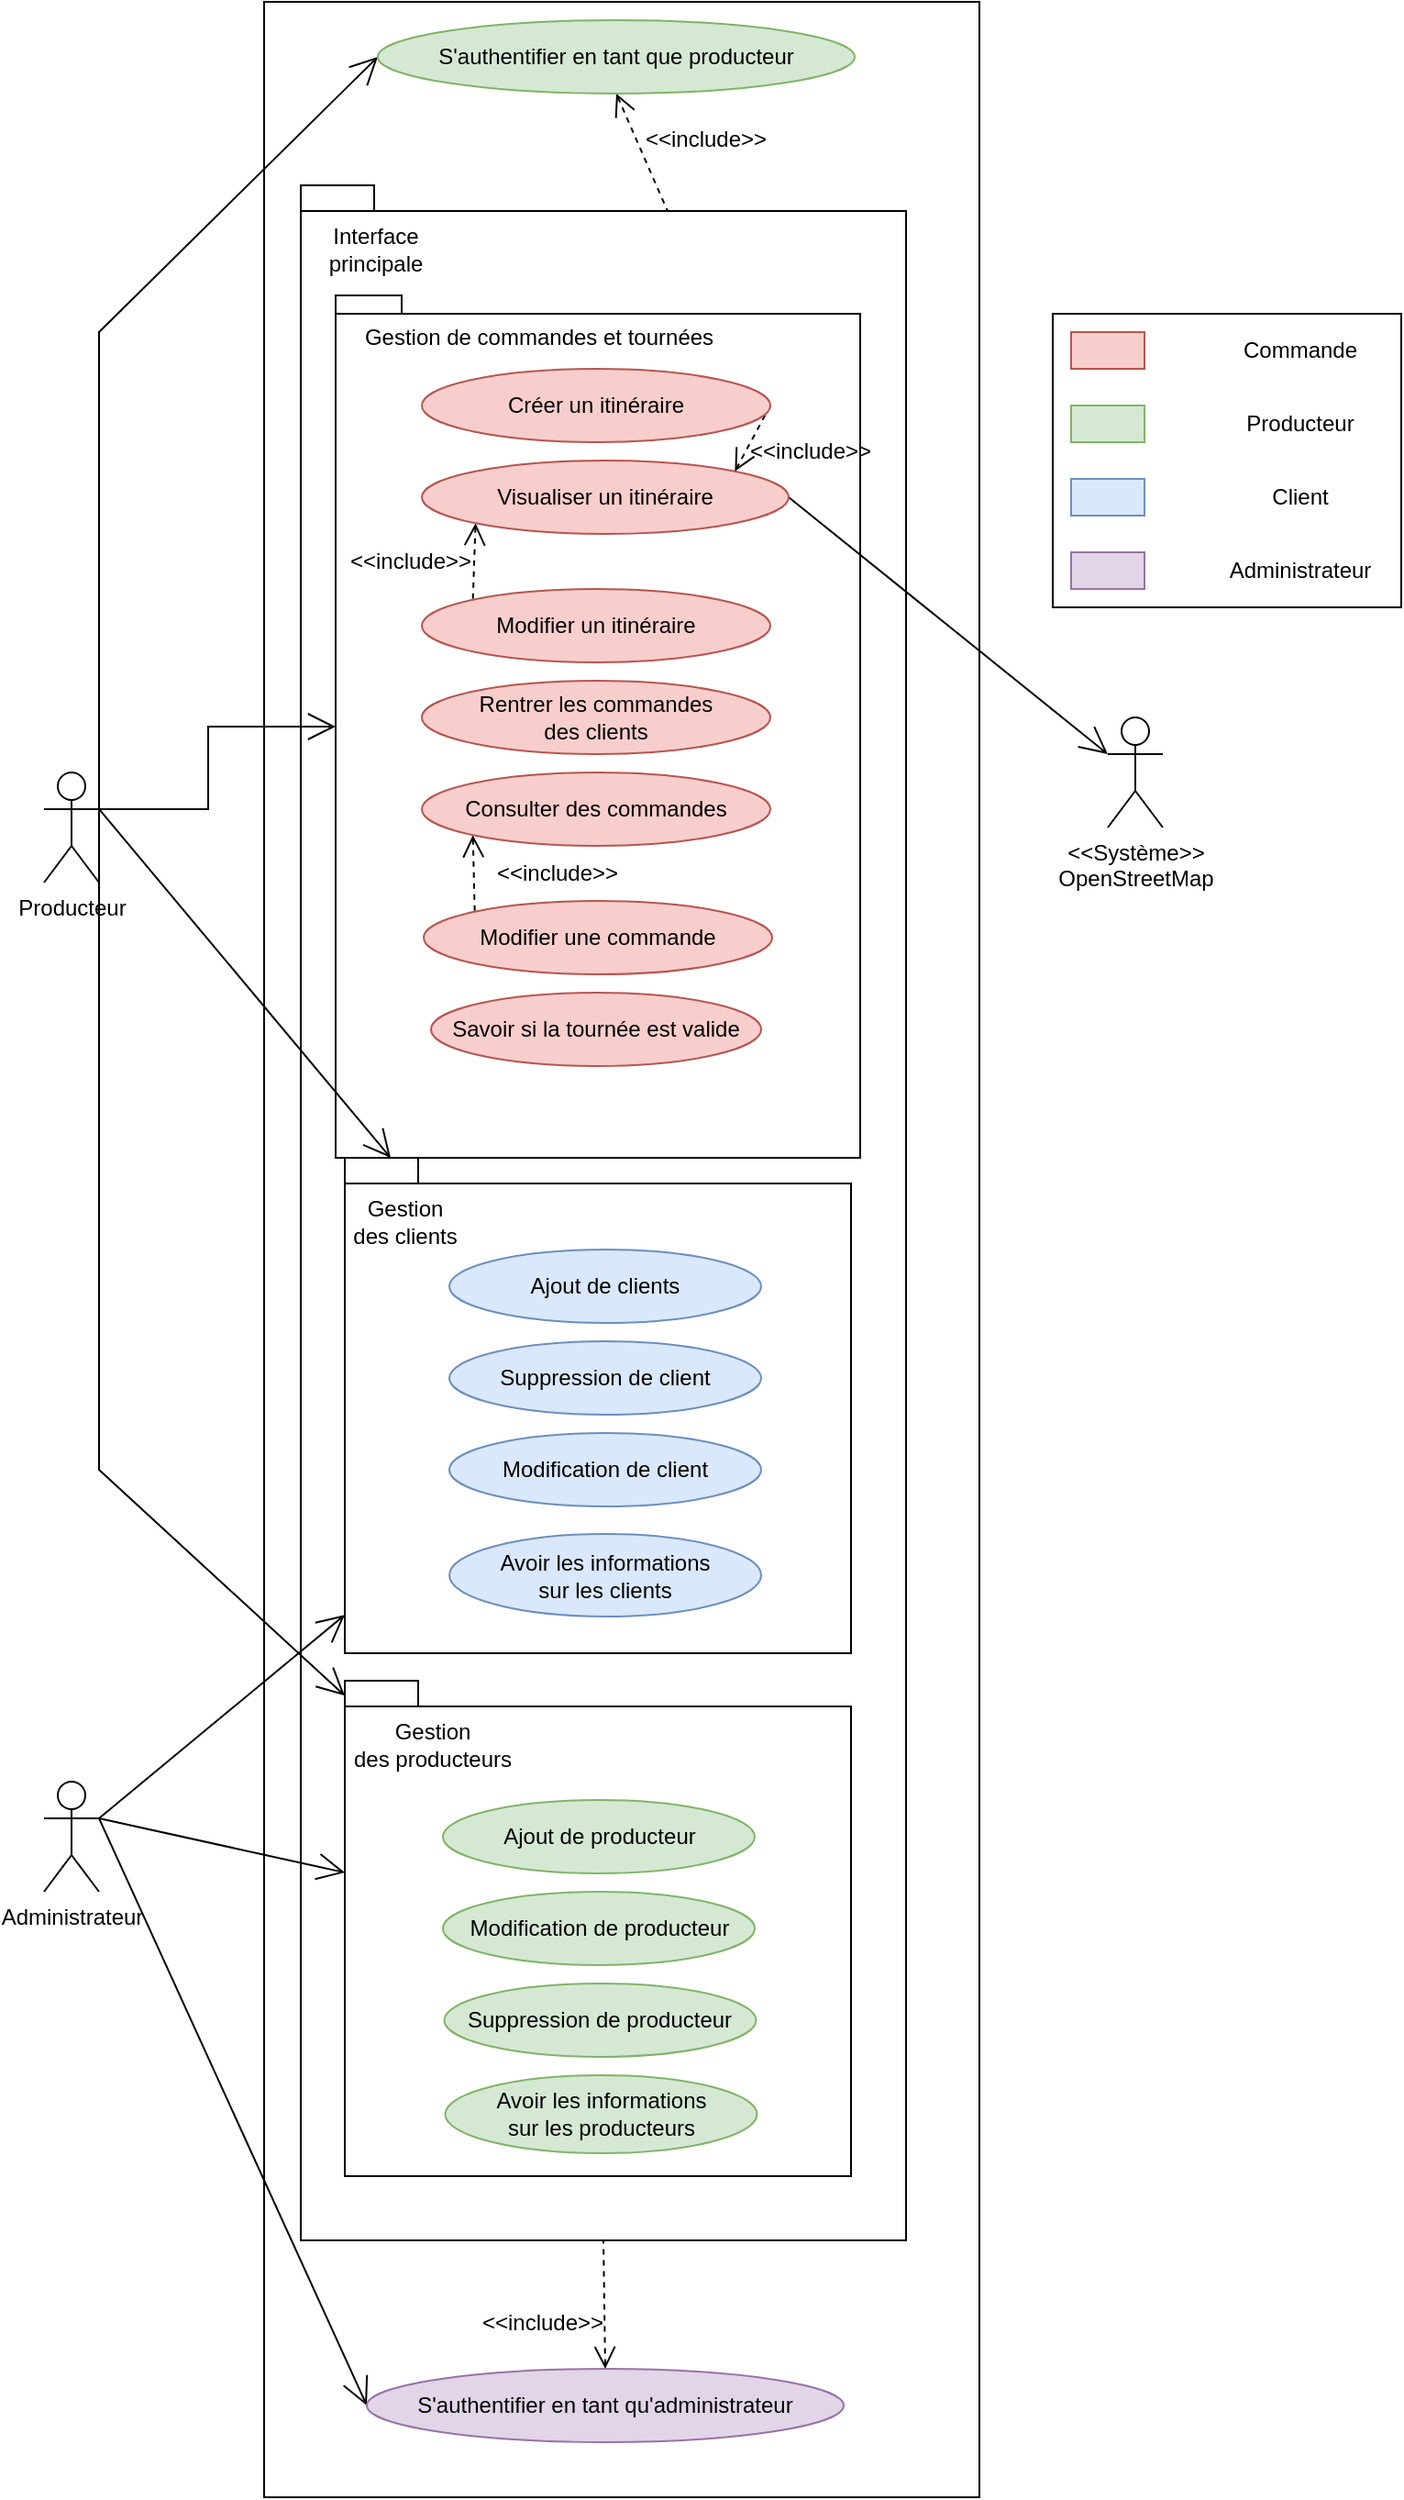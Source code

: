<mxfile version="20.6.0" type="device"><diagram id="-vgb92WjjS_-MJ9FYiEt" name="Page-1"><mxGraphModel dx="1422" dy="1913" grid="1" gridSize="10" guides="1" tooltips="1" connect="1" arrows="1" fold="1" page="1" pageScale="1" pageWidth="827" pageHeight="1169" math="0" shadow="0"><root><mxCell id="0"/><mxCell id="1" parent="0"/><mxCell id="OSePSIK68hOwo7QI4U12-21" value="" style="rounded=0;whiteSpace=wrap;html=1;" parent="1" vertex="1"><mxGeometry x="160" y="-210" width="390" height="1360" as="geometry"/></mxCell><mxCell id="9WSBOR1kgb82dO8Bqk2E-13" value="" style="shape=folder;fontStyle=1;spacingTop=10;tabWidth=40;tabHeight=14;tabPosition=left;html=1;" parent="1" vertex="1"><mxGeometry x="180" y="-110" width="330" height="1120" as="geometry"/></mxCell><mxCell id="F1G1_5bh7hSm5FdIDjAG-1" value="" style="shape=folder;fontStyle=1;tabWidth=36;tabHeight=10;tabPosition=left;html=1;boundedLbl=1;" vertex="1" parent="1"><mxGeometry x="199" y="-50" width="286" height="470" as="geometry"/></mxCell><mxCell id="YxU27JvTo_itimsLjOkv-5" style="rounded=0;orthogonalLoop=1;jettySize=auto;html=1;exitX=1;exitY=0.333;exitDx=0;exitDy=0;exitPerimeter=0;endArrow=open;endFill=0;endSize=13;" parent="1" source="kz2ULfPdmGK-9Kz2NV-o-1" target="YxU27JvTo_itimsLjOkv-17" edge="1"><mxGeometry relative="1" as="geometry"><mxPoint x="236.107" y="430" as="targetPoint"/></mxGeometry></mxCell><mxCell id="YxU27JvTo_itimsLjOkv-11" style="edgeStyle=none;rounded=0;orthogonalLoop=1;jettySize=auto;html=1;exitX=1;exitY=0.333;exitDx=0;exitDy=0;exitPerimeter=0;endArrow=open;endFill=0;endSize=13;" parent="1" source="kz2ULfPdmGK-9Kz2NV-o-1" target="YxU27JvTo_itimsLjOkv-19" edge="1"><mxGeometry relative="1" as="geometry"><mxPoint x="204" y="718.088" as="targetPoint"/><Array as="points"><mxPoint x="70" y="590"/></Array></mxGeometry></mxCell><mxCell id="F1G1_5bh7hSm5FdIDjAG-2" style="edgeStyle=orthogonalEdgeStyle;rounded=0;orthogonalLoop=1;jettySize=auto;html=1;exitX=1;exitY=0.333;exitDx=0;exitDy=0;exitPerimeter=0;endArrow=open;endFill=0;endSize=13;" edge="1" parent="1" source="kz2ULfPdmGK-9Kz2NV-o-1" target="F1G1_5bh7hSm5FdIDjAG-1"><mxGeometry relative="1" as="geometry"/></mxCell><mxCell id="kz2ULfPdmGK-9Kz2NV-o-1" value="Producteur" style="shape=umlActor;verticalLabelPosition=bottom;verticalAlign=top;html=1;" parent="1" vertex="1"><mxGeometry x="40" y="210" width="30" height="60" as="geometry"/></mxCell><mxCell id="9WSBOR1kgb82dO8Bqk2E-19" style="rounded=0;orthogonalLoop=1;jettySize=auto;html=1;exitX=1;exitY=0.333;exitDx=0;exitDy=0;exitPerimeter=0;entryX=0;entryY=0.5;entryDx=0;entryDy=0;startArrow=none;startFill=0;endArrow=open;endFill=0;startSize=10;endSize=13;" parent="1" source="kz2ULfPdmGK-9Kz2NV-o-2" target="9WSBOR1kgb82dO8Bqk2E-18" edge="1"><mxGeometry relative="1" as="geometry"/></mxCell><mxCell id="9WSBOR1kgb82dO8Bqk2E-30" style="edgeStyle=none;rounded=0;orthogonalLoop=1;jettySize=auto;html=1;exitX=1;exitY=0.333;exitDx=0;exitDy=0;exitPerimeter=0;startArrow=none;startFill=0;endArrow=open;endFill=0;startSize=10;endSize=13;" parent="1" source="kz2ULfPdmGK-9Kz2NV-o-2" target="YxU27JvTo_itimsLjOkv-17" edge="1"><mxGeometry relative="1" as="geometry"><mxPoint x="204" y="670.386" as="targetPoint"/></mxGeometry></mxCell><mxCell id="YxU27JvTo_itimsLjOkv-10" style="edgeStyle=none;rounded=0;orthogonalLoop=1;jettySize=auto;html=1;exitX=1;exitY=0.333;exitDx=0;exitDy=0;exitPerimeter=0;endArrow=open;endFill=0;endSize=13;" parent="1" source="kz2ULfPdmGK-9Kz2NV-o-2" target="YxU27JvTo_itimsLjOkv-19" edge="1"><mxGeometry relative="1" as="geometry"><mxPoint x="204" y="814.485" as="targetPoint"/></mxGeometry></mxCell><mxCell id="kz2ULfPdmGK-9Kz2NV-o-2" value="Administrateur" style="shape=umlActor;verticalLabelPosition=bottom;verticalAlign=top;html=1;" parent="1" vertex="1"><mxGeometry x="40" y="760" width="30" height="60" as="geometry"/></mxCell><mxCell id="kz2ULfPdmGK-9Kz2NV-o-6" value="&lt;div&gt;&amp;lt;&amp;lt;Système&amp;gt;&amp;gt;&lt;/div&gt;&lt;div&gt;OpenStreetMap&lt;br&gt;&lt;/div&gt;" style="shape=umlActor;verticalLabelPosition=bottom;verticalAlign=top;html=1;outlineConnect=0;" parent="1" vertex="1"><mxGeometry x="620" y="180" width="30" height="60" as="geometry"/></mxCell><mxCell id="kz2ULfPdmGK-9Kz2NV-o-19" style="rounded=0;orthogonalLoop=1;jettySize=auto;html=1;exitX=1;exitY=0.5;exitDx=0;exitDy=0;entryX=0;entryY=0.333;entryDx=0;entryDy=0;entryPerimeter=0;endArrow=open;endFill=0;endSize=13;" parent="1" source="kz2ULfPdmGK-9Kz2NV-o-7" target="kz2ULfPdmGK-9Kz2NV-o-6" edge="1"><mxGeometry relative="1" as="geometry"/></mxCell><mxCell id="OSePSIK68hOwo7QI4U12-8" style="edgeStyle=none;rounded=0;orthogonalLoop=1;jettySize=auto;html=1;exitX=0;exitY=1;exitDx=0;exitDy=0;entryX=0;entryY=0;entryDx=0;entryDy=0;endArrow=none;endFill=0;dashed=1;startArrow=open;startFill=0;startSize=10;" parent="1" source="kz2ULfPdmGK-9Kz2NV-o-7" target="kz2ULfPdmGK-9Kz2NV-o-10" edge="1"><mxGeometry relative="1" as="geometry"/></mxCell><mxCell id="kz2ULfPdmGK-9Kz2NV-o-7" value="Visualiser un itinéraire" style="ellipse;whiteSpace=wrap;html=1;fillColor=#f8cecc;strokeColor=#b85450;" parent="1" vertex="1"><mxGeometry x="246" y="40" width="200" height="40" as="geometry"/></mxCell><mxCell id="9WSBOR1kgb82dO8Bqk2E-6" style="rounded=0;orthogonalLoop=1;jettySize=auto;html=1;exitX=1;exitY=0.5;exitDx=0;exitDy=0;endSize=10;endArrow=open;endFill=0;entryX=1;entryY=0;entryDx=0;entryDy=0;dashed=1;" parent="1" source="kz2ULfPdmGK-9Kz2NV-o-9" target="kz2ULfPdmGK-9Kz2NV-o-7" edge="1"><mxGeometry relative="1" as="geometry"><mxPoint x="730" y="230" as="targetPoint"/></mxGeometry></mxCell><mxCell id="kz2ULfPdmGK-9Kz2NV-o-9" value="Créer un itinéraire" style="ellipse;whiteSpace=wrap;html=1;fillColor=#f8cecc;strokeColor=#b85450;" parent="1" vertex="1"><mxGeometry x="246" y="-10" width="190" height="40" as="geometry"/></mxCell><mxCell id="kz2ULfPdmGK-9Kz2NV-o-10" value="Modifier un itinéraire" style="ellipse;whiteSpace=wrap;html=1;fillColor=#f8cecc;strokeColor=#b85450;" parent="1" vertex="1"><mxGeometry x="246" y="110" width="190" height="40" as="geometry"/></mxCell><mxCell id="kz2ULfPdmGK-9Kz2NV-o-11" value="Rentrer les commandes&lt;br&gt;des clients" style="ellipse;whiteSpace=wrap;html=1;fillColor=#f8cecc;strokeColor=#b85450;" parent="1" vertex="1"><mxGeometry x="246" y="160" width="190" height="40" as="geometry"/></mxCell><mxCell id="OSePSIK68hOwo7QI4U12-20" style="edgeStyle=none;rounded=0;orthogonalLoop=1;jettySize=auto;html=1;exitX=0;exitY=1;exitDx=0;exitDy=0;entryX=0;entryY=0;entryDx=0;entryDy=0;endArrow=none;endFill=0;dashed=1;startArrow=open;startFill=0;startSize=10;" parent="1" source="kz2ULfPdmGK-9Kz2NV-o-12" target="OSePSIK68hOwo7QI4U12-9" edge="1"><mxGeometry relative="1" as="geometry"/></mxCell><mxCell id="kz2ULfPdmGK-9Kz2NV-o-12" value="Consulter des commandes" style="ellipse;whiteSpace=wrap;html=1;fillColor=#f8cecc;strokeColor=#b85450;" parent="1" vertex="1"><mxGeometry x="246" y="210" width="190" height="40" as="geometry"/></mxCell><mxCell id="OSePSIK68hOwo7QI4U12-4" style="edgeStyle=none;rounded=0;orthogonalLoop=1;jettySize=auto;html=1;exitX=0;exitY=0.5;exitDx=0;exitDy=0;entryX=1;entryY=0.333;entryDx=0;entryDy=0;entryPerimeter=0;endArrow=none;endFill=0;startArrow=open;startFill=0;endSize=13;startSize=13;" parent="1" source="OSePSIK68hOwo7QI4U12-2" target="kz2ULfPdmGK-9Kz2NV-o-1" edge="1"><mxGeometry relative="1" as="geometry"><Array as="points"><mxPoint x="70" y="-30"/></Array></mxGeometry></mxCell><mxCell id="9WSBOR1kgb82dO8Bqk2E-14" style="edgeStyle=none;rounded=0;orthogonalLoop=1;jettySize=auto;html=1;exitX=0.5;exitY=1;exitDx=0;exitDy=0;entryX=0;entryY=0;entryDx=200;entryDy=14;entryPerimeter=0;startArrow=open;startFill=0;endArrow=none;endFill=0;startSize=10;endSize=13;dashed=1;" parent="1" source="OSePSIK68hOwo7QI4U12-2" target="9WSBOR1kgb82dO8Bqk2E-13" edge="1"><mxGeometry relative="1" as="geometry"/></mxCell><mxCell id="OSePSIK68hOwo7QI4U12-2" value="S'authentifier en tant que producteur" style="ellipse;whiteSpace=wrap;html=1;fillColor=#d5e8d4;strokeColor=#82b366;" parent="1" vertex="1"><mxGeometry x="222" y="-200" width="260" height="40" as="geometry"/></mxCell><mxCell id="OSePSIK68hOwo7QI4U12-9" value="Modifier une commande" style="ellipse;whiteSpace=wrap;html=1;fillColor=#f8cecc;strokeColor=#b85450;" parent="1" vertex="1"><mxGeometry x="247" y="280" width="190" height="40" as="geometry"/></mxCell><mxCell id="OSePSIK68hOwo7QI4U12-12" value="&amp;lt;&amp;lt;include&amp;gt;&amp;gt;" style="text;html=1;strokeColor=none;fillColor=none;align=center;verticalAlign=middle;whiteSpace=wrap;rounded=0;" parent="1" vertex="1"><mxGeometry x="290" y="250" width="60" height="30" as="geometry"/></mxCell><mxCell id="OSePSIK68hOwo7QI4U12-13" value="&amp;lt;&amp;lt;include&amp;gt;&amp;gt;" style="text;html=1;strokeColor=none;fillColor=none;align=center;verticalAlign=middle;whiteSpace=wrap;rounded=0;" parent="1" vertex="1"><mxGeometry x="210" y="80" width="60" height="30" as="geometry"/></mxCell><mxCell id="OSePSIK68hOwo7QI4U12-18" value="Savoir si la tournée est valide" style="ellipse;whiteSpace=wrap;html=1;fillColor=#f8cecc;strokeColor=#b85450;" parent="1" vertex="1"><mxGeometry x="251" y="330" width="180" height="40" as="geometry"/></mxCell><mxCell id="9WSBOR1kgb82dO8Bqk2E-1" value="" style="rounded=0;whiteSpace=wrap;html=1;" parent="1" vertex="1"><mxGeometry x="590" y="-40" width="190" height="160" as="geometry"/></mxCell><mxCell id="9WSBOR1kgb82dO8Bqk2E-2" value="" style="rounded=0;whiteSpace=wrap;html=1;fillColor=#f8cecc;strokeColor=#b85450;" parent="1" vertex="1"><mxGeometry x="600" y="-30" width="40" height="20" as="geometry"/></mxCell><mxCell id="9WSBOR1kgb82dO8Bqk2E-3" value="" style="rounded=0;whiteSpace=wrap;html=1;fillColor=#d5e8d4;strokeColor=#82b366;" parent="1" vertex="1"><mxGeometry x="600" y="10" width="40" height="20" as="geometry"/></mxCell><mxCell id="9WSBOR1kgb82dO8Bqk2E-4" value="" style="rounded=0;whiteSpace=wrap;html=1;fillColor=#dae8fc;strokeColor=#6c8ebf;" parent="1" vertex="1"><mxGeometry x="600" y="50" width="40" height="20" as="geometry"/></mxCell><mxCell id="9WSBOR1kgb82dO8Bqk2E-7" value="Commande" style="text;html=1;strokeColor=none;fillColor=none;align=center;verticalAlign=middle;whiteSpace=wrap;rounded=0;" parent="1" vertex="1"><mxGeometry x="670" y="-35" width="110" height="30" as="geometry"/></mxCell><mxCell id="9WSBOR1kgb82dO8Bqk2E-8" value="Producteur" style="text;html=1;strokeColor=none;fillColor=none;align=center;verticalAlign=middle;whiteSpace=wrap;rounded=0;" parent="1" vertex="1"><mxGeometry x="670" y="5" width="110" height="30" as="geometry"/></mxCell><mxCell id="9WSBOR1kgb82dO8Bqk2E-9" value="Client" style="text;html=1;strokeColor=none;fillColor=none;align=center;verticalAlign=middle;whiteSpace=wrap;rounded=0;" parent="1" vertex="1"><mxGeometry x="670" y="45" width="110" height="30" as="geometry"/></mxCell><mxCell id="9WSBOR1kgb82dO8Bqk2E-10" value="&amp;lt;&amp;lt;include&amp;gt;&amp;gt;" style="text;html=1;strokeColor=none;fillColor=none;align=center;verticalAlign=middle;whiteSpace=wrap;rounded=0;" parent="1" vertex="1"><mxGeometry x="428.25" y="20" width="60" height="30" as="geometry"/></mxCell><mxCell id="9WSBOR1kgb82dO8Bqk2E-15" value="&amp;lt;&amp;lt;include&amp;gt;&amp;gt;" style="text;html=1;strokeColor=none;fillColor=none;align=center;verticalAlign=middle;whiteSpace=wrap;rounded=0;" parent="1" vertex="1"><mxGeometry x="371" y="-150" width="60" height="30" as="geometry"/></mxCell><mxCell id="9WSBOR1kgb82dO8Bqk2E-20" style="edgeStyle=none;rounded=0;orthogonalLoop=1;jettySize=auto;html=1;exitX=0.5;exitY=0;exitDx=0;exitDy=0;entryX=0.5;entryY=1;entryDx=0;entryDy=0;entryPerimeter=0;startArrow=open;startFill=0;endArrow=none;endFill=0;startSize=10;endSize=13;dashed=1;" parent="1" source="9WSBOR1kgb82dO8Bqk2E-18" target="9WSBOR1kgb82dO8Bqk2E-13" edge="1"><mxGeometry relative="1" as="geometry"/></mxCell><mxCell id="9WSBOR1kgb82dO8Bqk2E-18" value="S'authentifier en tant qu'administrateur" style="ellipse;whiteSpace=wrap;html=1;fillColor=#e1d5e7;strokeColor=#9673a6;" parent="1" vertex="1"><mxGeometry x="216" y="1080" width="260" height="40" as="geometry"/></mxCell><mxCell id="9WSBOR1kgb82dO8Bqk2E-21" value="&amp;lt;&amp;lt;include&amp;gt;&amp;gt;" style="text;html=1;strokeColor=none;fillColor=none;align=center;verticalAlign=middle;whiteSpace=wrap;rounded=0;" parent="1" vertex="1"><mxGeometry x="282" y="1040" width="60" height="30" as="geometry"/></mxCell><mxCell id="9WSBOR1kgb82dO8Bqk2E-41" value="" style="rounded=0;whiteSpace=wrap;html=1;fillColor=#e1d5e7;strokeColor=#9673a6;" parent="1" vertex="1"><mxGeometry x="600" y="90" width="40" height="20" as="geometry"/></mxCell><mxCell id="9WSBOR1kgb82dO8Bqk2E-42" value="Administrateur" style="text;html=1;strokeColor=none;fillColor=none;align=center;verticalAlign=middle;whiteSpace=wrap;rounded=0;" parent="1" vertex="1"><mxGeometry x="670" y="85" width="110" height="30" as="geometry"/></mxCell><mxCell id="YxU27JvTo_itimsLjOkv-17" value="" style="shape=folder;fontStyle=1;spacingTop=10;tabWidth=40;tabHeight=14;tabPosition=left;html=1;" parent="1" vertex="1"><mxGeometry x="204" y="420" width="276" height="270" as="geometry"/></mxCell><mxCell id="9WSBOR1kgb82dO8Bqk2E-34" value="Ajout de clients" style="ellipse;whiteSpace=wrap;html=1;fillColor=#dae8fc;strokeColor=#6c8ebf;" parent="1" vertex="1"><mxGeometry x="261" y="470" width="170" height="40" as="geometry"/></mxCell><mxCell id="9WSBOR1kgb82dO8Bqk2E-22" value="Suppression de client" style="ellipse;whiteSpace=wrap;html=1;fillColor=#dae8fc;strokeColor=#6c8ebf;" parent="1" vertex="1"><mxGeometry x="261" y="520" width="170" height="40" as="geometry"/></mxCell><mxCell id="9WSBOR1kgb82dO8Bqk2E-36" value="Modification de client" style="ellipse;whiteSpace=wrap;html=1;fillColor=#dae8fc;strokeColor=#6c8ebf;" parent="1" vertex="1"><mxGeometry x="261" y="570" width="170" height="40" as="geometry"/></mxCell><mxCell id="9WSBOR1kgb82dO8Bqk2E-32" value="Avoir les informations&lt;br&gt;sur les clients" style="ellipse;whiteSpace=wrap;html=1;fillColor=#dae8fc;strokeColor=#6c8ebf;" parent="1" vertex="1"><mxGeometry x="261" y="625" width="170" height="45" as="geometry"/></mxCell><mxCell id="YxU27JvTo_itimsLjOkv-18" value="Gestion&lt;br&gt;des clients" style="text;html=1;strokeColor=none;fillColor=none;align=center;verticalAlign=middle;whiteSpace=wrap;rounded=0;" parent="1" vertex="1"><mxGeometry x="204" y="435" width="66" height="40" as="geometry"/></mxCell><mxCell id="YxU27JvTo_itimsLjOkv-19" value="" style="shape=folder;fontStyle=1;spacingTop=10;tabWidth=40;tabHeight=14;tabPosition=left;html=1;" parent="1" vertex="1"><mxGeometry x="204" y="705" width="276" height="270" as="geometry"/></mxCell><mxCell id="YxU27JvTo_itimsLjOkv-20" value="Gestion&lt;br&gt;des producteurs" style="text;html=1;strokeColor=none;fillColor=none;align=center;verticalAlign=middle;whiteSpace=wrap;rounded=0;" parent="1" vertex="1"><mxGeometry x="204" y="720" width="96" height="40" as="geometry"/></mxCell><mxCell id="kz2ULfPdmGK-9Kz2NV-o-14" value="Ajout de producteur" style="ellipse;whiteSpace=wrap;html=1;fillColor=#d5e8d4;strokeColor=#82b366;" parent="1" vertex="1"><mxGeometry x="257.5" y="770" width="170" height="40" as="geometry"/></mxCell><mxCell id="9WSBOR1kgb82dO8Bqk2E-35" value="Suppression de producteur" style="ellipse;whiteSpace=wrap;html=1;fillColor=#d5e8d4;strokeColor=#82b366;" parent="1" vertex="1"><mxGeometry x="258.25" y="870" width="170" height="40" as="geometry"/></mxCell><mxCell id="9WSBOR1kgb82dO8Bqk2E-24" value="Modification de producteur" style="ellipse;whiteSpace=wrap;html=1;fillColor=#d5e8d4;strokeColor=#82b366;" parent="1" vertex="1"><mxGeometry x="257.5" y="820" width="170" height="40" as="geometry"/></mxCell><mxCell id="9WSBOR1kgb82dO8Bqk2E-37" value="Avoir les informations&lt;br&gt;sur les producteurs" style="ellipse;whiteSpace=wrap;html=1;fillColor=#d5e8d4;strokeColor=#82b366;" parent="1" vertex="1"><mxGeometry x="258.75" y="920" width="170" height="42.5" as="geometry"/></mxCell><mxCell id="YxU27JvTo_itimsLjOkv-21" value="Interface&lt;br&gt;principale" style="text;html=1;strokeColor=none;fillColor=none;align=center;verticalAlign=middle;whiteSpace=wrap;rounded=0;" parent="1" vertex="1"><mxGeometry x="181" y="-90" width="80" height="30" as="geometry"/></mxCell><mxCell id="F1G1_5bh7hSm5FdIDjAG-3" value="&lt;div&gt;Gestion de commandes et tournées&lt;/div&gt;&lt;div&gt;&lt;br&gt;&lt;/div&gt;" style="text;html=1;strokeColor=none;fillColor=none;align=center;verticalAlign=middle;whiteSpace=wrap;rounded=0;" vertex="1" parent="1"><mxGeometry x="191.5" y="-35" width="236" height="30" as="geometry"/></mxCell></root></mxGraphModel></diagram></mxfile>